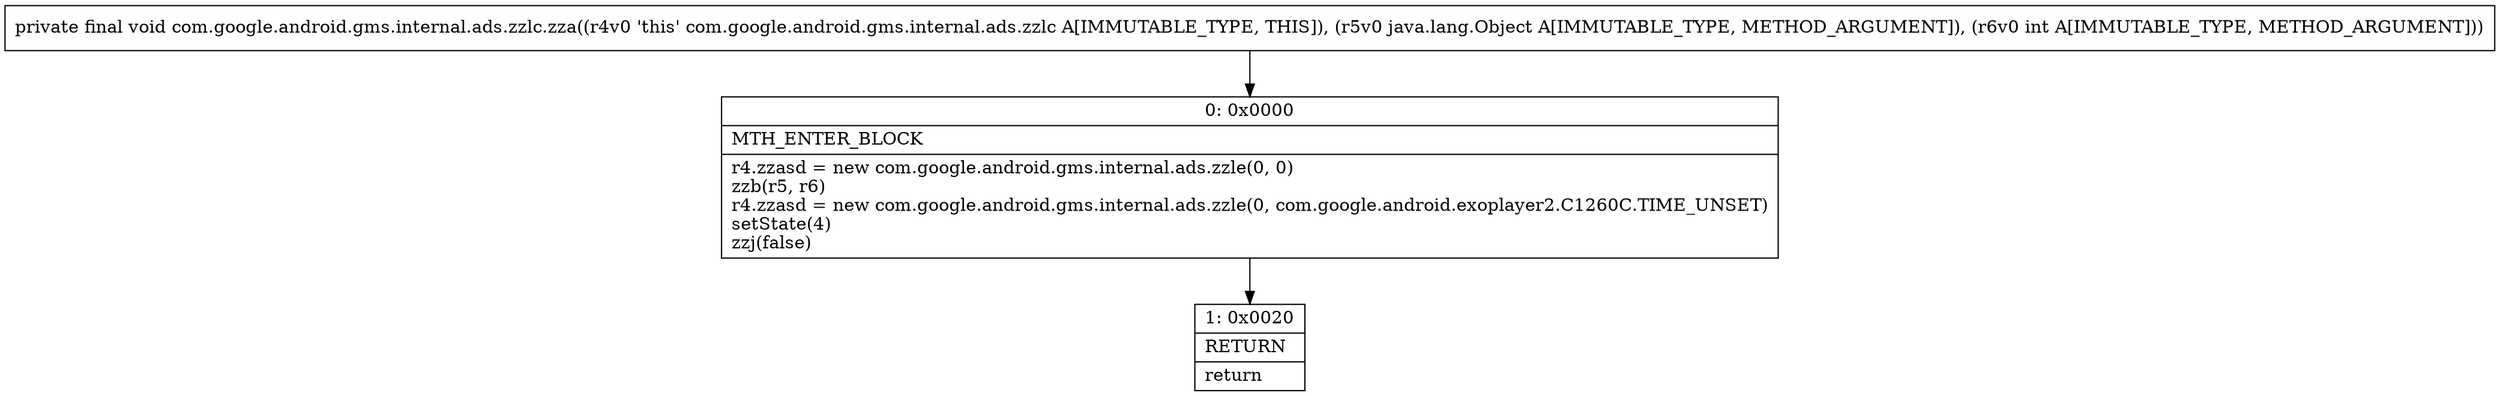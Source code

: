 digraph "CFG forcom.google.android.gms.internal.ads.zzlc.zza(Ljava\/lang\/Object;I)V" {
Node_0 [shape=record,label="{0\:\ 0x0000|MTH_ENTER_BLOCK\l|r4.zzasd = new com.google.android.gms.internal.ads.zzle(0, 0)\lzzb(r5, r6)\lr4.zzasd = new com.google.android.gms.internal.ads.zzle(0, com.google.android.exoplayer2.C1260C.TIME_UNSET)\lsetState(4)\lzzj(false)\l}"];
Node_1 [shape=record,label="{1\:\ 0x0020|RETURN\l|return\l}"];
MethodNode[shape=record,label="{private final void com.google.android.gms.internal.ads.zzlc.zza((r4v0 'this' com.google.android.gms.internal.ads.zzlc A[IMMUTABLE_TYPE, THIS]), (r5v0 java.lang.Object A[IMMUTABLE_TYPE, METHOD_ARGUMENT]), (r6v0 int A[IMMUTABLE_TYPE, METHOD_ARGUMENT])) }"];
MethodNode -> Node_0;
Node_0 -> Node_1;
}


